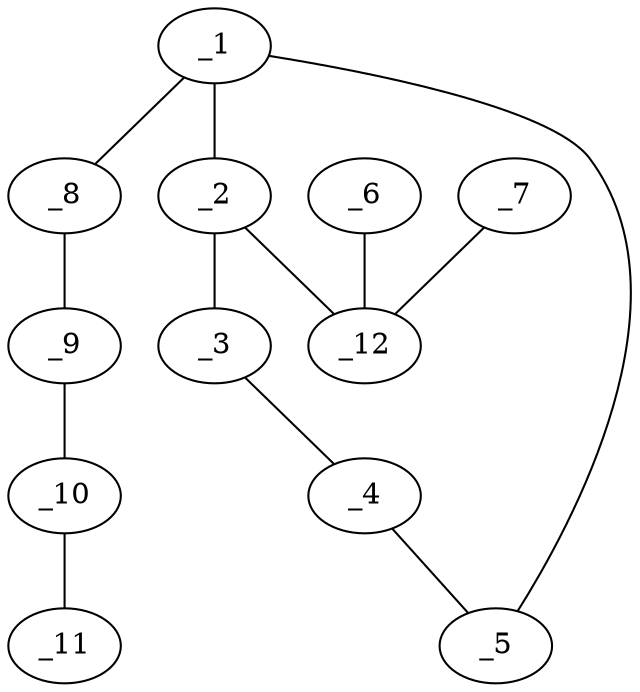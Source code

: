 graph molid663952 {
	_1	 [charge=0,
		chem=1,
		symbol="C  ",
		x="5.3884",
		y="-0.5684"];
	_2	 [charge=0,
		chem=1,
		symbol="C  ",
		x="6.1974",
		y="0.0194"];
	_1 -- _2	 [valence=1];
	_5	 [charge=0,
		chem=4,
		symbol="N  ",
		x="5.6974",
		y="-1.5194"];
	_1 -- _5	 [valence=2];
	_8	 [charge=0,
		chem=1,
		symbol="C  ",
		x="4.4373",
		y="-0.2593"];
	_1 -- _8	 [valence=1];
	_3	 [charge=0,
		chem=4,
		symbol="N  ",
		x="7.0064",
		y="-0.5684"];
	_2 -- _3	 [valence=2];
	_12	 [charge=0,
		chem=1,
		symbol="C  ",
		x="6.1974",
		y="1.0194"];
	_2 -- _12	 [valence=1];
	_4	 [charge=0,
		chem=2,
		symbol="O  ",
		x="6.6974",
		y="-1.5194"];
	_3 -- _4	 [valence=1];
	_4 -- _5	 [valence=1];
	_6	 [charge=0,
		chem=2,
		symbol="O  ",
		x="7.0635",
		y="1.5194"];
	_6 -- _12	 [valence=2];
	_7	 [charge=0,
		chem=2,
		symbol="O  ",
		x="5.3314",
		y="1.5194"];
	_7 -- _12	 [valence=1];
	_9	 [charge=0,
		chem=1,
		symbol="C  ",
		x="3.6942",
		y="-0.9285"];
	_8 -- _9	 [valence=1];
	_10	 [charge=0,
		chem=1,
		symbol="C  ",
		x="2.7431",
		y="-0.6194"];
	_9 -- _10	 [valence=1];
	_11	 [charge=0,
		chem=4,
		symbol="N  ",
		x=2,
		y="-1.2886"];
	_10 -- _11	 [valence=1];
}
